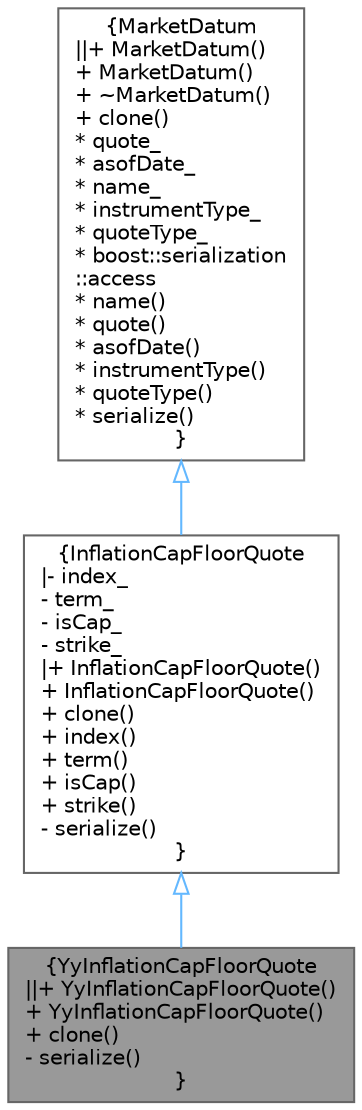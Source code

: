 digraph "YyInflationCapFloorQuote"
{
 // INTERACTIVE_SVG=YES
 // LATEX_PDF_SIZE
  bgcolor="transparent";
  edge [fontname=Helvetica,fontsize=10,labelfontname=Helvetica,labelfontsize=10];
  node [fontname=Helvetica,fontsize=10,shape=box,height=0.2,width=0.4];
  Node1 [label="{YyInflationCapFloorQuote\n||+ YyInflationCapFloorQuote()\l+ YyInflationCapFloorQuote()\l+ clone()\l- serialize()\l}",height=0.2,width=0.4,color="gray40", fillcolor="grey60", style="filled", fontcolor="black",tooltip="YY Cap Floor data class."];
  Node2 -> Node1 [dir="back",color="steelblue1",style="solid",arrowtail="onormal"];
  Node2 [label="{InflationCapFloorQuote\n|- index_\l- term_\l- isCap_\l- strike_\l|+ InflationCapFloorQuote()\l+ InflationCapFloorQuote()\l+ clone()\l+ index()\l+ term()\l+ isCap()\l+ strike()\l- serialize()\l}",height=0.2,width=0.4,color="gray40", fillcolor="white", style="filled",URL="$classore_1_1data_1_1_inflation_cap_floor_quote.html",tooltip="Inflation Cap Floor data class."];
  Node3 -> Node2 [dir="back",color="steelblue1",style="solid",arrowtail="onormal"];
  Node3 [label="{MarketDatum\n||+ MarketDatum()\l+ MarketDatum()\l+ ~MarketDatum()\l+ clone()\l* quote_\l* asofDate_\l* name_\l* instrumentType_\l* quoteType_\l* boost::serialization\l::access\l* name()\l* quote()\l* asofDate()\l* instrumentType()\l* quoteType()\l* serialize()\l}",height=0.2,width=0.4,color="gray40", fillcolor="white", style="filled",URL="$classore_1_1data_1_1_market_datum.html",tooltip="Base market data class."];
}
